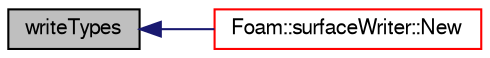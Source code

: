 digraph "writeTypes"
{
  bgcolor="transparent";
  edge [fontname="FreeSans",fontsize="10",labelfontname="FreeSans",labelfontsize="10"];
  node [fontname="FreeSans",fontsize="10",shape=record];
  rankdir="LR";
  Node60 [label="writeTypes",height=0.2,width=0.4,color="black", fillcolor="grey75", style="filled", fontcolor="black"];
  Node60 -> Node61 [dir="back",color="midnightblue",fontsize="10",style="solid",fontname="FreeSans"];
  Node61 [label="Foam::surfaceWriter::New",height=0.2,width=0.4,color="red",URL="$a29462.html#a1feb24dd2161c11bc78d97934dd6908f",tooltip="Return a reference to the selected surfaceWriter. "];
}
